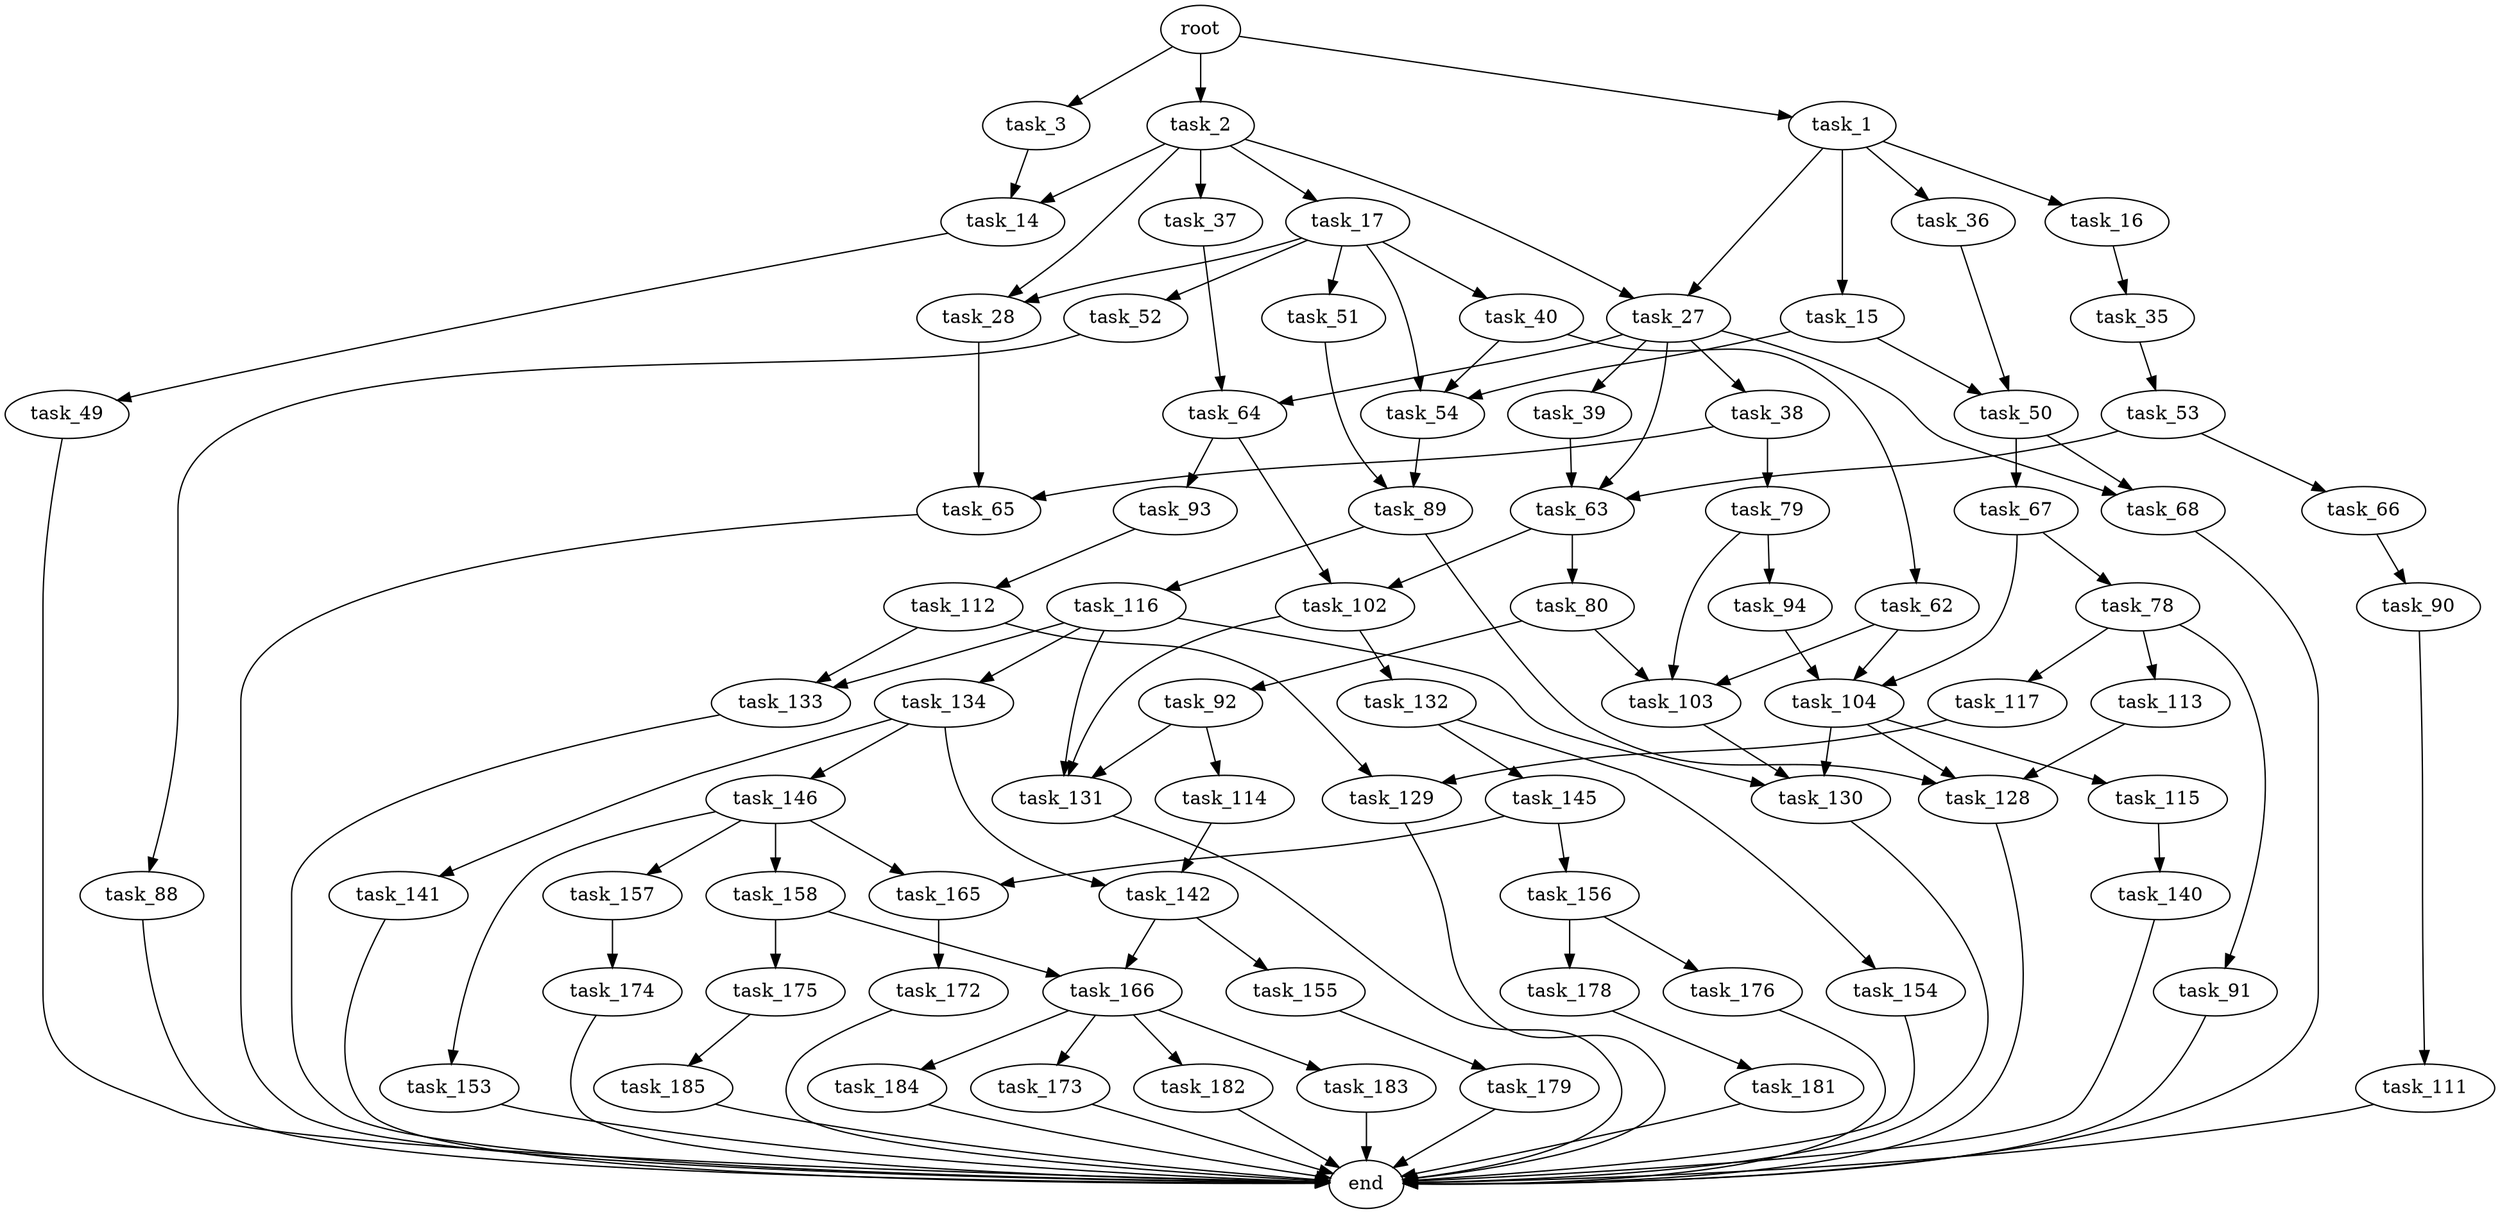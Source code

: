 digraph G {
  root [size="0.000000"];
  task_1 [size="1073741824000.000000"];
  task_2 [size="5113949032.000000"];
  task_3 [size="549755813888.000000"];
  task_15 [size="34350009628.000000"];
  task_16 [size="1951076525.000000"];
  task_27 [size="48439972641.000000"];
  task_36 [size="449752181774.000000"];
  task_14 [size="131685063277.000000"];
  task_17 [size="7075164342.000000"];
  task_28 [size="8589934592.000000"];
  task_37 [size="29183422538.000000"];
  task_49 [size="14951054890.000000"];
  task_50 [size="134217728000.000000"];
  task_54 [size="11605821444.000000"];
  task_35 [size="8589934592.000000"];
  task_40 [size="99185794515.000000"];
  task_51 [size="39563984397.000000"];
  task_52 [size="13372270099.000000"];
  task_38 [size="32925192409.000000"];
  task_39 [size="422807133.000000"];
  task_63 [size="30065386123.000000"];
  task_64 [size="549755813888.000000"];
  task_68 [size="346308914364.000000"];
  task_65 [size="782757789696.000000"];
  task_53 [size="8589934592.000000"];
  task_79 [size="1288918572.000000"];
  task_62 [size="782757789696.000000"];
  end [size="0.000000"];
  task_67 [size="38352743062.000000"];
  task_89 [size="3572987535.000000"];
  task_88 [size="32718033334.000000"];
  task_66 [size="134217728000.000000"];
  task_103 [size="549755813888.000000"];
  task_104 [size="542957196.000000"];
  task_80 [size="262396019480.000000"];
  task_102 [size="14870885034.000000"];
  task_93 [size="29025115102.000000"];
  task_90 [size="140187972680.000000"];
  task_78 [size="35878127949.000000"];
  task_91 [size="368293445632.000000"];
  task_113 [size="231928233984.000000"];
  task_117 [size="52562689250.000000"];
  task_94 [size="67929781050.000000"];
  task_92 [size="17343525664.000000"];
  task_116 [size="18579847946.000000"];
  task_128 [size="68719476736.000000"];
  task_111 [size="4082231879.000000"];
  task_114 [size="1073741824000.000000"];
  task_131 [size="14154294914.000000"];
  task_112 [size="8589934592.000000"];
  task_132 [size="368293445632.000000"];
  task_130 [size="917488668.000000"];
  task_115 [size="8589934592.000000"];
  task_129 [size="782757789696.000000"];
  task_133 [size="16007045239.000000"];
  task_142 [size="8639585135.000000"];
  task_140 [size="19158391256.000000"];
  task_134 [size="134217728000.000000"];
  task_145 [size="782757789696.000000"];
  task_154 [size="1073548138444.000000"];
  task_141 [size="1622444970.000000"];
  task_146 [size="1073741824000.000000"];
  task_155 [size="1787724489.000000"];
  task_166 [size="5375921932.000000"];
  task_156 [size="231928233984.000000"];
  task_165 [size="1009825398080.000000"];
  task_153 [size="782757789696.000000"];
  task_157 [size="549755813888.000000"];
  task_158 [size="1070840758817.000000"];
  task_179 [size="479702522858.000000"];
  task_176 [size="431106850460.000000"];
  task_178 [size="10812720856.000000"];
  task_174 [size="92306424790.000000"];
  task_175 [size="2324887524.000000"];
  task_172 [size="102072524301.000000"];
  task_173 [size="549755813888.000000"];
  task_182 [size="68719476736.000000"];
  task_183 [size="782757789696.000000"];
  task_184 [size="782757789696.000000"];
  task_185 [size="80643105084.000000"];
  task_181 [size="923473131125.000000"];

  root -> task_1 [size="1.000000"];
  root -> task_2 [size="1.000000"];
  root -> task_3 [size="1.000000"];
  task_1 -> task_15 [size="838860800.000000"];
  task_1 -> task_16 [size="838860800.000000"];
  task_1 -> task_27 [size="838860800.000000"];
  task_1 -> task_36 [size="838860800.000000"];
  task_2 -> task_14 [size="301989888.000000"];
  task_2 -> task_17 [size="301989888.000000"];
  task_2 -> task_27 [size="301989888.000000"];
  task_2 -> task_28 [size="301989888.000000"];
  task_2 -> task_37 [size="301989888.000000"];
  task_3 -> task_14 [size="536870912.000000"];
  task_15 -> task_50 [size="536870912.000000"];
  task_15 -> task_54 [size="536870912.000000"];
  task_16 -> task_35 [size="33554432.000000"];
  task_27 -> task_38 [size="838860800.000000"];
  task_27 -> task_39 [size="838860800.000000"];
  task_27 -> task_63 [size="838860800.000000"];
  task_27 -> task_64 [size="838860800.000000"];
  task_27 -> task_68 [size="838860800.000000"];
  task_36 -> task_50 [size="679477248.000000"];
  task_14 -> task_49 [size="411041792.000000"];
  task_17 -> task_28 [size="134217728.000000"];
  task_17 -> task_40 [size="134217728.000000"];
  task_17 -> task_51 [size="134217728.000000"];
  task_17 -> task_52 [size="134217728.000000"];
  task_17 -> task_54 [size="134217728.000000"];
  task_28 -> task_65 [size="33554432.000000"];
  task_37 -> task_64 [size="536870912.000000"];
  task_49 -> end [size="1.000000"];
  task_50 -> task_67 [size="209715200.000000"];
  task_50 -> task_68 [size="209715200.000000"];
  task_54 -> task_89 [size="33554432.000000"];
  task_35 -> task_53 [size="33554432.000000"];
  task_40 -> task_54 [size="75497472.000000"];
  task_40 -> task_62 [size="75497472.000000"];
  task_51 -> task_89 [size="679477248.000000"];
  task_52 -> task_88 [size="301989888.000000"];
  task_38 -> task_65 [size="679477248.000000"];
  task_38 -> task_79 [size="679477248.000000"];
  task_39 -> task_63 [size="33554432.000000"];
  task_63 -> task_80 [size="75497472.000000"];
  task_63 -> task_102 [size="75497472.000000"];
  task_64 -> task_93 [size="536870912.000000"];
  task_64 -> task_102 [size="536870912.000000"];
  task_68 -> end [size="1.000000"];
  task_65 -> end [size="1.000000"];
  task_53 -> task_63 [size="33554432.000000"];
  task_53 -> task_66 [size="33554432.000000"];
  task_79 -> task_94 [size="33554432.000000"];
  task_79 -> task_103 [size="33554432.000000"];
  task_62 -> task_103 [size="679477248.000000"];
  task_62 -> task_104 [size="679477248.000000"];
  task_67 -> task_78 [size="838860800.000000"];
  task_67 -> task_104 [size="838860800.000000"];
  task_89 -> task_116 [size="75497472.000000"];
  task_89 -> task_128 [size="75497472.000000"];
  task_88 -> end [size="1.000000"];
  task_66 -> task_90 [size="209715200.000000"];
  task_103 -> task_130 [size="536870912.000000"];
  task_104 -> task_115 [size="33554432.000000"];
  task_104 -> task_128 [size="33554432.000000"];
  task_104 -> task_130 [size="33554432.000000"];
  task_80 -> task_92 [size="301989888.000000"];
  task_80 -> task_103 [size="301989888.000000"];
  task_102 -> task_131 [size="838860800.000000"];
  task_102 -> task_132 [size="838860800.000000"];
  task_93 -> task_112 [size="536870912.000000"];
  task_90 -> task_111 [size="411041792.000000"];
  task_78 -> task_91 [size="679477248.000000"];
  task_78 -> task_113 [size="679477248.000000"];
  task_78 -> task_117 [size="679477248.000000"];
  task_91 -> end [size="1.000000"];
  task_113 -> task_128 [size="301989888.000000"];
  task_117 -> task_129 [size="838860800.000000"];
  task_94 -> task_104 [size="75497472.000000"];
  task_92 -> task_114 [size="301989888.000000"];
  task_92 -> task_131 [size="301989888.000000"];
  task_116 -> task_130 [size="33554432.000000"];
  task_116 -> task_131 [size="33554432.000000"];
  task_116 -> task_133 [size="33554432.000000"];
  task_116 -> task_134 [size="33554432.000000"];
  task_128 -> end [size="1.000000"];
  task_111 -> end [size="1.000000"];
  task_114 -> task_142 [size="838860800.000000"];
  task_131 -> end [size="1.000000"];
  task_112 -> task_129 [size="33554432.000000"];
  task_112 -> task_133 [size="33554432.000000"];
  task_132 -> task_145 [size="411041792.000000"];
  task_132 -> task_154 [size="411041792.000000"];
  task_130 -> end [size="1.000000"];
  task_115 -> task_140 [size="33554432.000000"];
  task_129 -> end [size="1.000000"];
  task_133 -> end [size="1.000000"];
  task_142 -> task_155 [size="209715200.000000"];
  task_142 -> task_166 [size="209715200.000000"];
  task_140 -> end [size="1.000000"];
  task_134 -> task_141 [size="209715200.000000"];
  task_134 -> task_142 [size="209715200.000000"];
  task_134 -> task_146 [size="209715200.000000"];
  task_145 -> task_156 [size="679477248.000000"];
  task_145 -> task_165 [size="679477248.000000"];
  task_154 -> end [size="1.000000"];
  task_141 -> end [size="1.000000"];
  task_146 -> task_153 [size="838860800.000000"];
  task_146 -> task_157 [size="838860800.000000"];
  task_146 -> task_158 [size="838860800.000000"];
  task_146 -> task_165 [size="838860800.000000"];
  task_155 -> task_179 [size="209715200.000000"];
  task_166 -> task_173 [size="301989888.000000"];
  task_166 -> task_182 [size="301989888.000000"];
  task_166 -> task_183 [size="301989888.000000"];
  task_166 -> task_184 [size="301989888.000000"];
  task_156 -> task_176 [size="301989888.000000"];
  task_156 -> task_178 [size="301989888.000000"];
  task_165 -> task_172 [size="679477248.000000"];
  task_153 -> end [size="1.000000"];
  task_157 -> task_174 [size="536870912.000000"];
  task_158 -> task_166 [size="838860800.000000"];
  task_158 -> task_175 [size="838860800.000000"];
  task_179 -> end [size="1.000000"];
  task_176 -> end [size="1.000000"];
  task_178 -> task_181 [size="301989888.000000"];
  task_174 -> end [size="1.000000"];
  task_175 -> task_185 [size="75497472.000000"];
  task_172 -> end [size="1.000000"];
  task_173 -> end [size="1.000000"];
  task_182 -> end [size="1.000000"];
  task_183 -> end [size="1.000000"];
  task_184 -> end [size="1.000000"];
  task_185 -> end [size="1.000000"];
  task_181 -> end [size="1.000000"];
}
